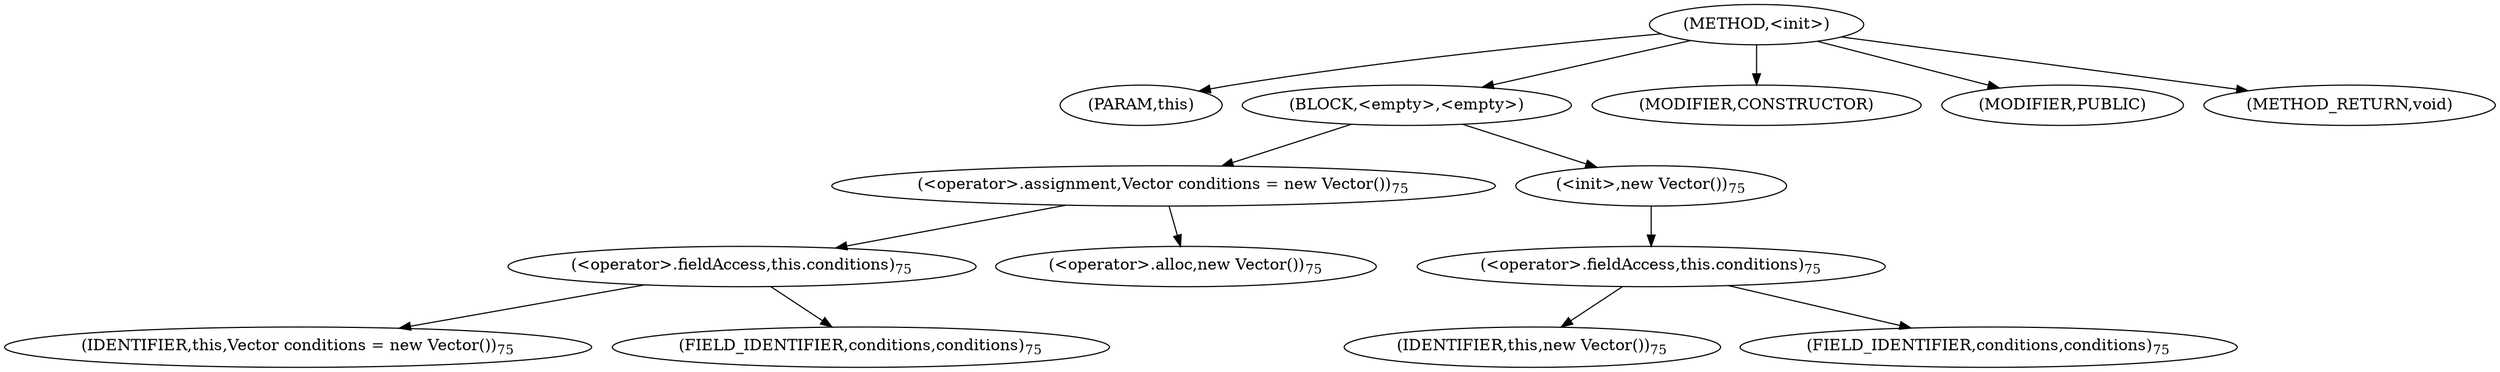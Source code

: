 digraph "&lt;init&gt;" {  
"262" [label = <(METHOD,&lt;init&gt;)> ]
"263" [label = <(PARAM,this)> ]
"264" [label = <(BLOCK,&lt;empty&gt;,&lt;empty&gt;)> ]
"265" [label = <(&lt;operator&gt;.assignment,Vector conditions = new Vector())<SUB>75</SUB>> ]
"266" [label = <(&lt;operator&gt;.fieldAccess,this.conditions)<SUB>75</SUB>> ]
"267" [label = <(IDENTIFIER,this,Vector conditions = new Vector())<SUB>75</SUB>> ]
"268" [label = <(FIELD_IDENTIFIER,conditions,conditions)<SUB>75</SUB>> ]
"269" [label = <(&lt;operator&gt;.alloc,new Vector())<SUB>75</SUB>> ]
"270" [label = <(&lt;init&gt;,new Vector())<SUB>75</SUB>> ]
"271" [label = <(&lt;operator&gt;.fieldAccess,this.conditions)<SUB>75</SUB>> ]
"272" [label = <(IDENTIFIER,this,new Vector())<SUB>75</SUB>> ]
"273" [label = <(FIELD_IDENTIFIER,conditions,conditions)<SUB>75</SUB>> ]
"274" [label = <(MODIFIER,CONSTRUCTOR)> ]
"275" [label = <(MODIFIER,PUBLIC)> ]
"276" [label = <(METHOD_RETURN,void)> ]
  "262" -> "263" 
  "262" -> "264" 
  "262" -> "274" 
  "262" -> "275" 
  "262" -> "276" 
  "264" -> "265" 
  "264" -> "270" 
  "265" -> "266" 
  "265" -> "269" 
  "266" -> "267" 
  "266" -> "268" 
  "270" -> "271" 
  "271" -> "272" 
  "271" -> "273" 
}
